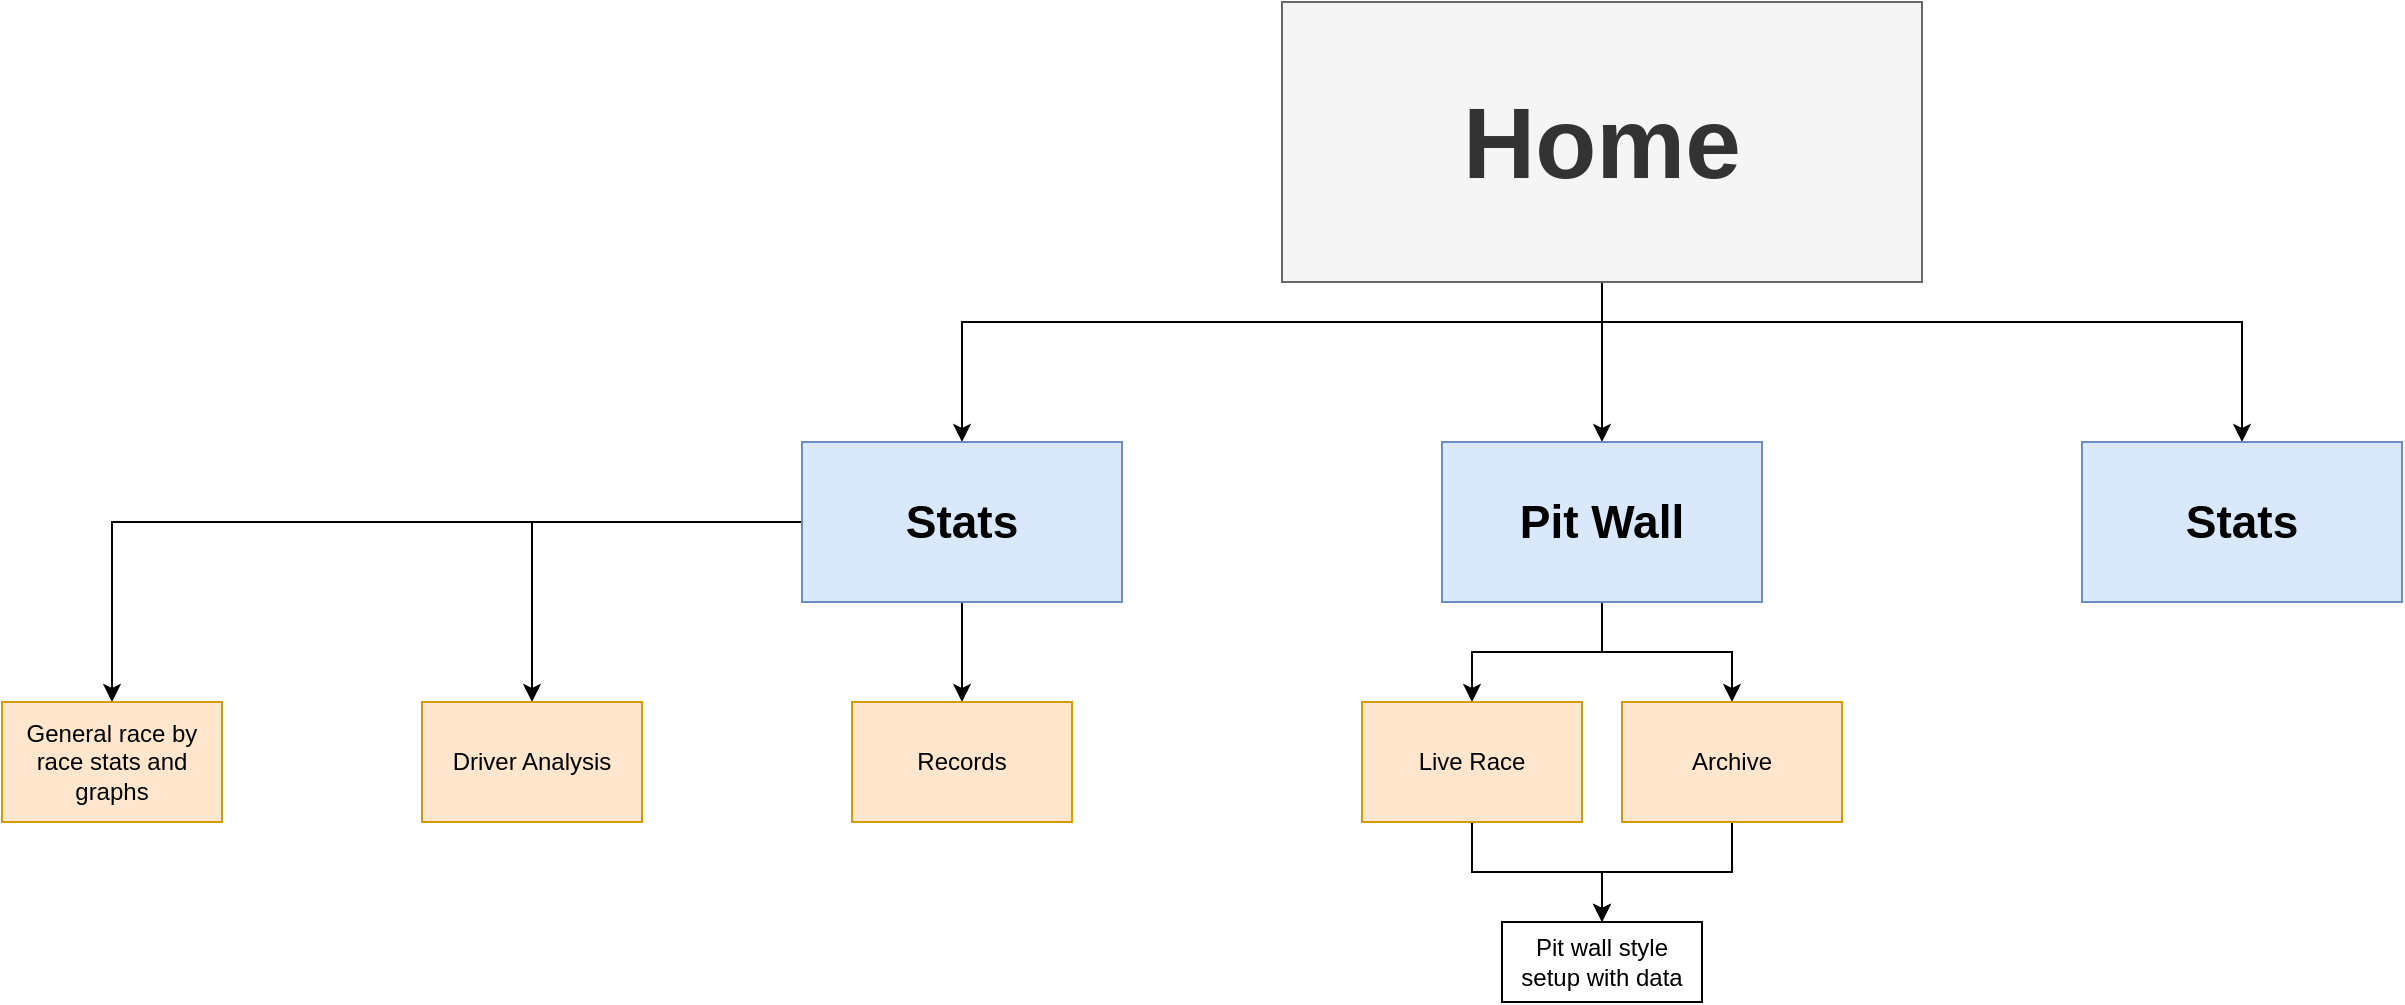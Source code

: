 <mxfile version="26.0.11">
  <diagram name="Page-1" id="KE3CMK4nPBIwz1JuBw6i">
    <mxGraphModel dx="929" dy="633" grid="1" gridSize="10" guides="1" tooltips="1" connect="1" arrows="1" fold="1" page="1" pageScale="1" pageWidth="4000" pageHeight="4000" math="0" shadow="0">
      <root>
        <mxCell id="0" />
        <mxCell id="1" parent="0" />
        <mxCell id="1FRbBdP1Db73fY1zEo1a-5" value="" style="edgeStyle=orthogonalEdgeStyle;rounded=0;orthogonalLoop=1;jettySize=auto;html=1;" edge="1" parent="1" source="1FRbBdP1Db73fY1zEo1a-1" target="1FRbBdP1Db73fY1zEo1a-4">
          <mxGeometry relative="1" as="geometry">
            <Array as="points">
              <mxPoint x="2000" y="200" />
              <mxPoint x="1680" y="200" />
            </Array>
          </mxGeometry>
        </mxCell>
        <mxCell id="1FRbBdP1Db73fY1zEo1a-7" style="edgeStyle=orthogonalEdgeStyle;rounded=0;orthogonalLoop=1;jettySize=auto;html=1;entryX=0.5;entryY=0;entryDx=0;entryDy=0;" edge="1" parent="1" source="1FRbBdP1Db73fY1zEo1a-1" target="1FRbBdP1Db73fY1zEo1a-6">
          <mxGeometry relative="1" as="geometry" />
        </mxCell>
        <mxCell id="1FRbBdP1Db73fY1zEo1a-9" style="edgeStyle=orthogonalEdgeStyle;rounded=0;orthogonalLoop=1;jettySize=auto;html=1;entryX=0.5;entryY=0;entryDx=0;entryDy=0;" edge="1" parent="1" source="1FRbBdP1Db73fY1zEo1a-1" target="1FRbBdP1Db73fY1zEo1a-8">
          <mxGeometry relative="1" as="geometry">
            <Array as="points">
              <mxPoint x="2000" y="200" />
              <mxPoint x="2320" y="200" />
            </Array>
          </mxGeometry>
        </mxCell>
        <mxCell id="1FRbBdP1Db73fY1zEo1a-1" value="&lt;font style=&quot;font-size: 50px;&quot;&gt;&lt;b&gt;Home&lt;/b&gt;&lt;/font&gt;" style="rounded=0;whiteSpace=wrap;html=1;fillColor=#f5f5f5;fontColor=#333333;strokeColor=#666666;fontSize=13;" vertex="1" parent="1">
          <mxGeometry x="1840" y="40" width="320" height="140" as="geometry" />
        </mxCell>
        <mxCell id="1FRbBdP1Db73fY1zEo1a-20" style="edgeStyle=orthogonalEdgeStyle;rounded=0;orthogonalLoop=1;jettySize=auto;html=1;entryX=0.5;entryY=0;entryDx=0;entryDy=0;" edge="1" parent="1" source="1FRbBdP1Db73fY1zEo1a-4" target="1FRbBdP1Db73fY1zEo1a-19">
          <mxGeometry relative="1" as="geometry" />
        </mxCell>
        <mxCell id="1FRbBdP1Db73fY1zEo1a-25" style="edgeStyle=orthogonalEdgeStyle;rounded=0;orthogonalLoop=1;jettySize=auto;html=1;entryX=0.5;entryY=0;entryDx=0;entryDy=0;" edge="1" parent="1" source="1FRbBdP1Db73fY1zEo1a-4" target="1FRbBdP1Db73fY1zEo1a-21">
          <mxGeometry relative="1" as="geometry" />
        </mxCell>
        <mxCell id="1FRbBdP1Db73fY1zEo1a-26" style="edgeStyle=orthogonalEdgeStyle;rounded=0;orthogonalLoop=1;jettySize=auto;html=1;entryX=0.5;entryY=0;entryDx=0;entryDy=0;" edge="1" parent="1" source="1FRbBdP1Db73fY1zEo1a-4" target="1FRbBdP1Db73fY1zEo1a-23">
          <mxGeometry relative="1" as="geometry" />
        </mxCell>
        <mxCell id="1FRbBdP1Db73fY1zEo1a-4" value="Stats" style="whiteSpace=wrap;html=1;fillColor=#dae8fc;strokeColor=#6c8ebf;rounded=0;fontStyle=1;fontSize=23;" vertex="1" parent="1">
          <mxGeometry x="1600" y="260" width="160" height="80" as="geometry" />
        </mxCell>
        <mxCell id="1FRbBdP1Db73fY1zEo1a-11" value="" style="edgeStyle=orthogonalEdgeStyle;rounded=0;orthogonalLoop=1;jettySize=auto;html=1;" edge="1" parent="1" source="1FRbBdP1Db73fY1zEo1a-6" target="1FRbBdP1Db73fY1zEo1a-10">
          <mxGeometry relative="1" as="geometry" />
        </mxCell>
        <mxCell id="1FRbBdP1Db73fY1zEo1a-15" style="edgeStyle=orthogonalEdgeStyle;rounded=0;orthogonalLoop=1;jettySize=auto;html=1;entryX=0.5;entryY=0;entryDx=0;entryDy=0;" edge="1" parent="1" source="1FRbBdP1Db73fY1zEo1a-6" target="1FRbBdP1Db73fY1zEo1a-12">
          <mxGeometry relative="1" as="geometry" />
        </mxCell>
        <mxCell id="1FRbBdP1Db73fY1zEo1a-6" value="Pit Wall" style="whiteSpace=wrap;html=1;fillColor=#dae8fc;strokeColor=#6c8ebf;rounded=0;fontStyle=1;fontSize=23;" vertex="1" parent="1">
          <mxGeometry x="1920" y="260" width="160" height="80" as="geometry" />
        </mxCell>
        <mxCell id="1FRbBdP1Db73fY1zEo1a-8" value="Stats" style="whiteSpace=wrap;html=1;fillColor=#dae8fc;strokeColor=#6c8ebf;rounded=0;fontStyle=1;fontSize=23;" vertex="1" parent="1">
          <mxGeometry x="2240" y="260" width="160" height="80" as="geometry" />
        </mxCell>
        <mxCell id="1FRbBdP1Db73fY1zEo1a-18" style="edgeStyle=orthogonalEdgeStyle;rounded=0;orthogonalLoop=1;jettySize=auto;html=1;entryX=0.5;entryY=0;entryDx=0;entryDy=0;" edge="1" parent="1" source="1FRbBdP1Db73fY1zEo1a-10" target="1FRbBdP1Db73fY1zEo1a-16">
          <mxGeometry relative="1" as="geometry" />
        </mxCell>
        <mxCell id="1FRbBdP1Db73fY1zEo1a-10" value="Live Race" style="whiteSpace=wrap;html=1;fillColor=#ffe6cc;strokeColor=#d79b00;rounded=0;" vertex="1" parent="1">
          <mxGeometry x="1880" y="390" width="110" height="60" as="geometry" />
        </mxCell>
        <mxCell id="1FRbBdP1Db73fY1zEo1a-17" value="" style="edgeStyle=orthogonalEdgeStyle;rounded=0;orthogonalLoop=1;jettySize=auto;html=1;" edge="1" parent="1" source="1FRbBdP1Db73fY1zEo1a-12" target="1FRbBdP1Db73fY1zEo1a-16">
          <mxGeometry relative="1" as="geometry" />
        </mxCell>
        <mxCell id="1FRbBdP1Db73fY1zEo1a-12" value="Archive" style="whiteSpace=wrap;html=1;fillColor=#ffe6cc;strokeColor=#d79b00;rounded=0;" vertex="1" parent="1">
          <mxGeometry x="2010" y="390" width="110" height="60" as="geometry" />
        </mxCell>
        <mxCell id="1FRbBdP1Db73fY1zEo1a-16" value="Pit wall style setup with data" style="whiteSpace=wrap;html=1;rounded=0;" vertex="1" parent="1">
          <mxGeometry x="1950" y="500" width="100" height="40" as="geometry" />
        </mxCell>
        <mxCell id="1FRbBdP1Db73fY1zEo1a-19" value="Records" style="whiteSpace=wrap;html=1;fillColor=#ffe6cc;strokeColor=#d79b00;rounded=0;" vertex="1" parent="1">
          <mxGeometry x="1625" y="390" width="110" height="60" as="geometry" />
        </mxCell>
        <mxCell id="1FRbBdP1Db73fY1zEo1a-21" value="Driver Analysis" style="whiteSpace=wrap;html=1;fillColor=#ffe6cc;strokeColor=#d79b00;rounded=0;" vertex="1" parent="1">
          <mxGeometry x="1410" y="390" width="110" height="60" as="geometry" />
        </mxCell>
        <mxCell id="1FRbBdP1Db73fY1zEo1a-23" value="General race by race stats and graphs" style="whiteSpace=wrap;html=1;fillColor=#ffe6cc;strokeColor=#d79b00;rounded=0;" vertex="1" parent="1">
          <mxGeometry x="1200" y="390" width="110" height="60" as="geometry" />
        </mxCell>
      </root>
    </mxGraphModel>
  </diagram>
</mxfile>
